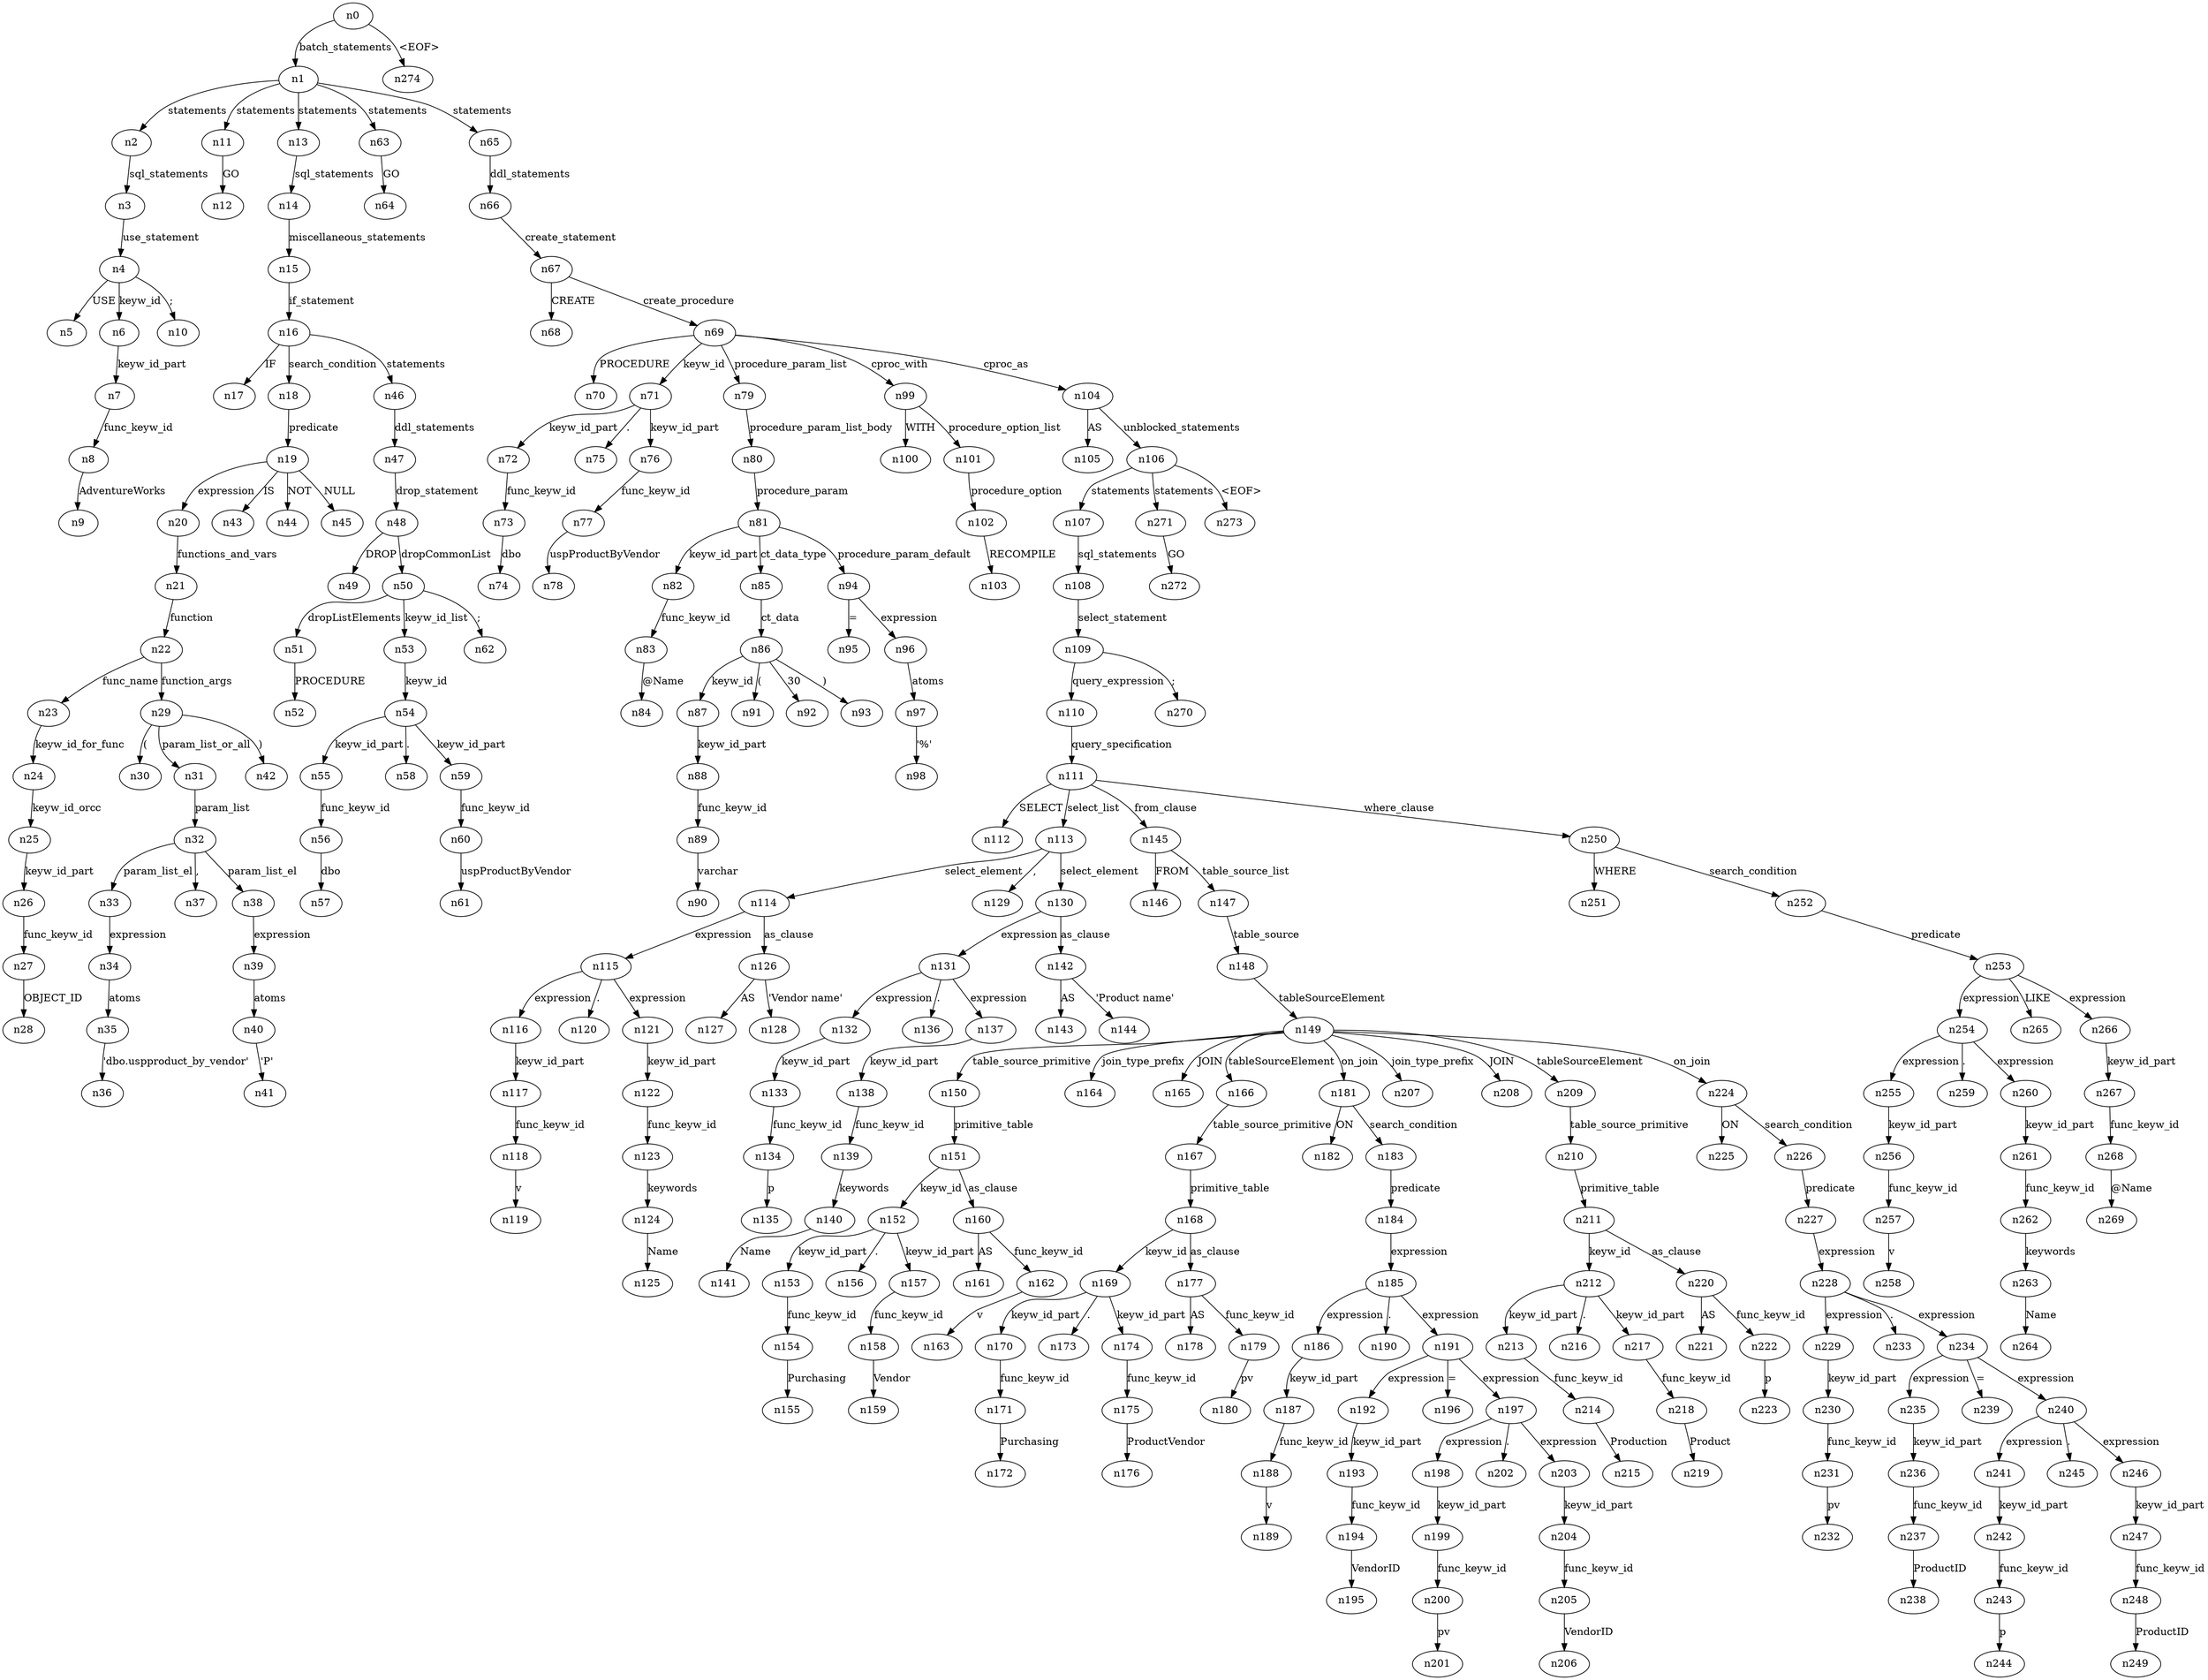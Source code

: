 digraph ParseTree {
  n0 -> n1 [label="batch_statements"];
  n1 -> n2 [label="statements"];
  n2 -> n3 [label="sql_statements"];
  n3 -> n4 [label="use_statement"];
  n4 -> n5 [label="USE"];
  n4 -> n6 [label="keyw_id"];
  n6 -> n7 [label="keyw_id_part"];
  n7 -> n8 [label="func_keyw_id"];
  n8 -> n9 [label="AdventureWorks"];
  n4 -> n10 [label=";"];
  n1 -> n11 [label="statements"];
  n11 -> n12 [label="GO"];
  n1 -> n13 [label="statements"];
  n13 -> n14 [label="sql_statements"];
  n14 -> n15 [label="miscellaneous_statements"];
  n15 -> n16 [label="if_statement"];
  n16 -> n17 [label="IF"];
  n16 -> n18 [label="search_condition"];
  n18 -> n19 [label="predicate"];
  n19 -> n20 [label="expression"];
  n20 -> n21 [label="functions_and_vars"];
  n21 -> n22 [label="function"];
  n22 -> n23 [label="func_name"];
  n23 -> n24 [label="keyw_id_for_func"];
  n24 -> n25 [label="keyw_id_orcc"];
  n25 -> n26 [label="keyw_id_part"];
  n26 -> n27 [label="func_keyw_id"];
  n27 -> n28 [label="OBJECT_ID"];
  n22 -> n29 [label="function_args"];
  n29 -> n30 [label="("];
  n29 -> n31 [label="param_list_or_all"];
  n31 -> n32 [label="param_list"];
  n32 -> n33 [label="param_list_el"];
  n33 -> n34 [label="expression"];
  n34 -> n35 [label="atoms"];
  n35 -> n36 [label="'dbo.uspproduct_by_vendor'"];
  n32 -> n37 [label=","];
  n32 -> n38 [label="param_list_el"];
  n38 -> n39 [label="expression"];
  n39 -> n40 [label="atoms"];
  n40 -> n41 [label="'P'"];
  n29 -> n42 [label=")"];
  n19 -> n43 [label="IS"];
  n19 -> n44 [label="NOT"];
  n19 -> n45 [label="NULL"];
  n16 -> n46 [label="statements"];
  n46 -> n47 [label="ddl_statements"];
  n47 -> n48 [label="drop_statement"];
  n48 -> n49 [label="DROP"];
  n48 -> n50 [label="dropCommonList"];
  n50 -> n51 [label="dropListElements"];
  n51 -> n52 [label="PROCEDURE"];
  n50 -> n53 [label="keyw_id_list"];
  n53 -> n54 [label="keyw_id"];
  n54 -> n55 [label="keyw_id_part"];
  n55 -> n56 [label="func_keyw_id"];
  n56 -> n57 [label="dbo"];
  n54 -> n58 [label="."];
  n54 -> n59 [label="keyw_id_part"];
  n59 -> n60 [label="func_keyw_id"];
  n60 -> n61 [label="uspProductByVendor"];
  n50 -> n62 [label=";"];
  n1 -> n63 [label="statements"];
  n63 -> n64 [label="GO"];
  n1 -> n65 [label="statements"];
  n65 -> n66 [label="ddl_statements"];
  n66 -> n67 [label="create_statement"];
  n67 -> n68 [label="CREATE"];
  n67 -> n69 [label="create_procedure"];
  n69 -> n70 [label="PROCEDURE"];
  n69 -> n71 [label="keyw_id"];
  n71 -> n72 [label="keyw_id_part"];
  n72 -> n73 [label="func_keyw_id"];
  n73 -> n74 [label="dbo"];
  n71 -> n75 [label="."];
  n71 -> n76 [label="keyw_id_part"];
  n76 -> n77 [label="func_keyw_id"];
  n77 -> n78 [label="uspProductByVendor"];
  n69 -> n79 [label="procedure_param_list"];
  n79 -> n80 [label="procedure_param_list_body"];
  n80 -> n81 [label="procedure_param"];
  n81 -> n82 [label="keyw_id_part"];
  n82 -> n83 [label="func_keyw_id"];
  n83 -> n84 [label="@Name"];
  n81 -> n85 [label="ct_data_type"];
  n85 -> n86 [label="ct_data"];
  n86 -> n87 [label="keyw_id"];
  n87 -> n88 [label="keyw_id_part"];
  n88 -> n89 [label="func_keyw_id"];
  n89 -> n90 [label="varchar"];
  n86 -> n91 [label="("];
  n86 -> n92 [label="30"];
  n86 -> n93 [label=")"];
  n81 -> n94 [label="procedure_param_default"];
  n94 -> n95 [label="="];
  n94 -> n96 [label="expression"];
  n96 -> n97 [label="atoms"];
  n97 -> n98 [label="'%'"];
  n69 -> n99 [label="cproc_with"];
  n99 -> n100 [label="WITH"];
  n99 -> n101 [label="procedure_option_list"];
  n101 -> n102 [label="procedure_option"];
  n102 -> n103 [label="RECOMPILE"];
  n69 -> n104 [label="cproc_as"];
  n104 -> n105 [label="AS"];
  n104 -> n106 [label="unblocked_statements"];
  n106 -> n107 [label="statements"];
  n107 -> n108 [label="sql_statements"];
  n108 -> n109 [label="select_statement"];
  n109 -> n110 [label="query_expression"];
  n110 -> n111 [label="query_specification"];
  n111 -> n112 [label="SELECT"];
  n111 -> n113 [label="select_list"];
  n113 -> n114 [label="select_element"];
  n114 -> n115 [label="expression"];
  n115 -> n116 [label="expression"];
  n116 -> n117 [label="keyw_id_part"];
  n117 -> n118 [label="func_keyw_id"];
  n118 -> n119 [label="v"];
  n115 -> n120 [label="."];
  n115 -> n121 [label="expression"];
  n121 -> n122 [label="keyw_id_part"];
  n122 -> n123 [label="func_keyw_id"];
  n123 -> n124 [label="keywords"];
  n124 -> n125 [label="Name"];
  n114 -> n126 [label="as_clause"];
  n126 -> n127 [label="AS"];
  n126 -> n128 [label="'Vendor name'"];
  n113 -> n129 [label=","];
  n113 -> n130 [label="select_element"];
  n130 -> n131 [label="expression"];
  n131 -> n132 [label="expression"];
  n132 -> n133 [label="keyw_id_part"];
  n133 -> n134 [label="func_keyw_id"];
  n134 -> n135 [label="p"];
  n131 -> n136 [label="."];
  n131 -> n137 [label="expression"];
  n137 -> n138 [label="keyw_id_part"];
  n138 -> n139 [label="func_keyw_id"];
  n139 -> n140 [label="keywords"];
  n140 -> n141 [label="Name"];
  n130 -> n142 [label="as_clause"];
  n142 -> n143 [label="AS"];
  n142 -> n144 [label="'Product name'"];
  n111 -> n145 [label="from_clause"];
  n145 -> n146 [label="FROM"];
  n145 -> n147 [label="table_source_list"];
  n147 -> n148 [label="table_source"];
  n148 -> n149 [label="tableSourceElement"];
  n149 -> n150 [label="table_source_primitive"];
  n150 -> n151 [label="primitive_table"];
  n151 -> n152 [label="keyw_id"];
  n152 -> n153 [label="keyw_id_part"];
  n153 -> n154 [label="func_keyw_id"];
  n154 -> n155 [label="Purchasing"];
  n152 -> n156 [label="."];
  n152 -> n157 [label="keyw_id_part"];
  n157 -> n158 [label="func_keyw_id"];
  n158 -> n159 [label="Vendor"];
  n151 -> n160 [label="as_clause"];
  n160 -> n161 [label="AS"];
  n160 -> n162 [label="func_keyw_id"];
  n162 -> n163 [label="v"];
  n149 -> n164 [label="join_type_prefix"];
  n149 -> n165 [label="JOIN"];
  n149 -> n166 [label="tableSourceElement"];
  n166 -> n167 [label="table_source_primitive"];
  n167 -> n168 [label="primitive_table"];
  n168 -> n169 [label="keyw_id"];
  n169 -> n170 [label="keyw_id_part"];
  n170 -> n171 [label="func_keyw_id"];
  n171 -> n172 [label="Purchasing"];
  n169 -> n173 [label="."];
  n169 -> n174 [label="keyw_id_part"];
  n174 -> n175 [label="func_keyw_id"];
  n175 -> n176 [label="ProductVendor"];
  n168 -> n177 [label="as_clause"];
  n177 -> n178 [label="AS"];
  n177 -> n179 [label="func_keyw_id"];
  n179 -> n180 [label="pv"];
  n149 -> n181 [label="on_join"];
  n181 -> n182 [label="ON"];
  n181 -> n183 [label="search_condition"];
  n183 -> n184 [label="predicate"];
  n184 -> n185 [label="expression"];
  n185 -> n186 [label="expression"];
  n186 -> n187 [label="keyw_id_part"];
  n187 -> n188 [label="func_keyw_id"];
  n188 -> n189 [label="v"];
  n185 -> n190 [label="."];
  n185 -> n191 [label="expression"];
  n191 -> n192 [label="expression"];
  n192 -> n193 [label="keyw_id_part"];
  n193 -> n194 [label="func_keyw_id"];
  n194 -> n195 [label="VendorID"];
  n191 -> n196 [label="="];
  n191 -> n197 [label="expression"];
  n197 -> n198 [label="expression"];
  n198 -> n199 [label="keyw_id_part"];
  n199 -> n200 [label="func_keyw_id"];
  n200 -> n201 [label="pv"];
  n197 -> n202 [label="."];
  n197 -> n203 [label="expression"];
  n203 -> n204 [label="keyw_id_part"];
  n204 -> n205 [label="func_keyw_id"];
  n205 -> n206 [label="VendorID"];
  n149 -> n207 [label="join_type_prefix"];
  n149 -> n208 [label="JOIN"];
  n149 -> n209 [label="tableSourceElement"];
  n209 -> n210 [label="table_source_primitive"];
  n210 -> n211 [label="primitive_table"];
  n211 -> n212 [label="keyw_id"];
  n212 -> n213 [label="keyw_id_part"];
  n213 -> n214 [label="func_keyw_id"];
  n214 -> n215 [label="Production"];
  n212 -> n216 [label="."];
  n212 -> n217 [label="keyw_id_part"];
  n217 -> n218 [label="func_keyw_id"];
  n218 -> n219 [label="Product"];
  n211 -> n220 [label="as_clause"];
  n220 -> n221 [label="AS"];
  n220 -> n222 [label="func_keyw_id"];
  n222 -> n223 [label="p"];
  n149 -> n224 [label="on_join"];
  n224 -> n225 [label="ON"];
  n224 -> n226 [label="search_condition"];
  n226 -> n227 [label="predicate"];
  n227 -> n228 [label="expression"];
  n228 -> n229 [label="expression"];
  n229 -> n230 [label="keyw_id_part"];
  n230 -> n231 [label="func_keyw_id"];
  n231 -> n232 [label="pv"];
  n228 -> n233 [label="."];
  n228 -> n234 [label="expression"];
  n234 -> n235 [label="expression"];
  n235 -> n236 [label="keyw_id_part"];
  n236 -> n237 [label="func_keyw_id"];
  n237 -> n238 [label="ProductID"];
  n234 -> n239 [label="="];
  n234 -> n240 [label="expression"];
  n240 -> n241 [label="expression"];
  n241 -> n242 [label="keyw_id_part"];
  n242 -> n243 [label="func_keyw_id"];
  n243 -> n244 [label="p"];
  n240 -> n245 [label="."];
  n240 -> n246 [label="expression"];
  n246 -> n247 [label="keyw_id_part"];
  n247 -> n248 [label="func_keyw_id"];
  n248 -> n249 [label="ProductID"];
  n111 -> n250 [label="where_clause"];
  n250 -> n251 [label="WHERE"];
  n250 -> n252 [label="search_condition"];
  n252 -> n253 [label="predicate"];
  n253 -> n254 [label="expression"];
  n254 -> n255 [label="expression"];
  n255 -> n256 [label="keyw_id_part"];
  n256 -> n257 [label="func_keyw_id"];
  n257 -> n258 [label="v"];
  n254 -> n259 [label="."];
  n254 -> n260 [label="expression"];
  n260 -> n261 [label="keyw_id_part"];
  n261 -> n262 [label="func_keyw_id"];
  n262 -> n263 [label="keywords"];
  n263 -> n264 [label="Name"];
  n253 -> n265 [label="LIKE"];
  n253 -> n266 [label="expression"];
  n266 -> n267 [label="keyw_id_part"];
  n267 -> n268 [label="func_keyw_id"];
  n268 -> n269 [label="@Name"];
  n109 -> n270 [label=";"];
  n106 -> n271 [label="statements"];
  n271 -> n272 [label="GO"];
  n106 -> n273 [label="<EOF>"];
  n0 -> n274 [label="<EOF>"];
}